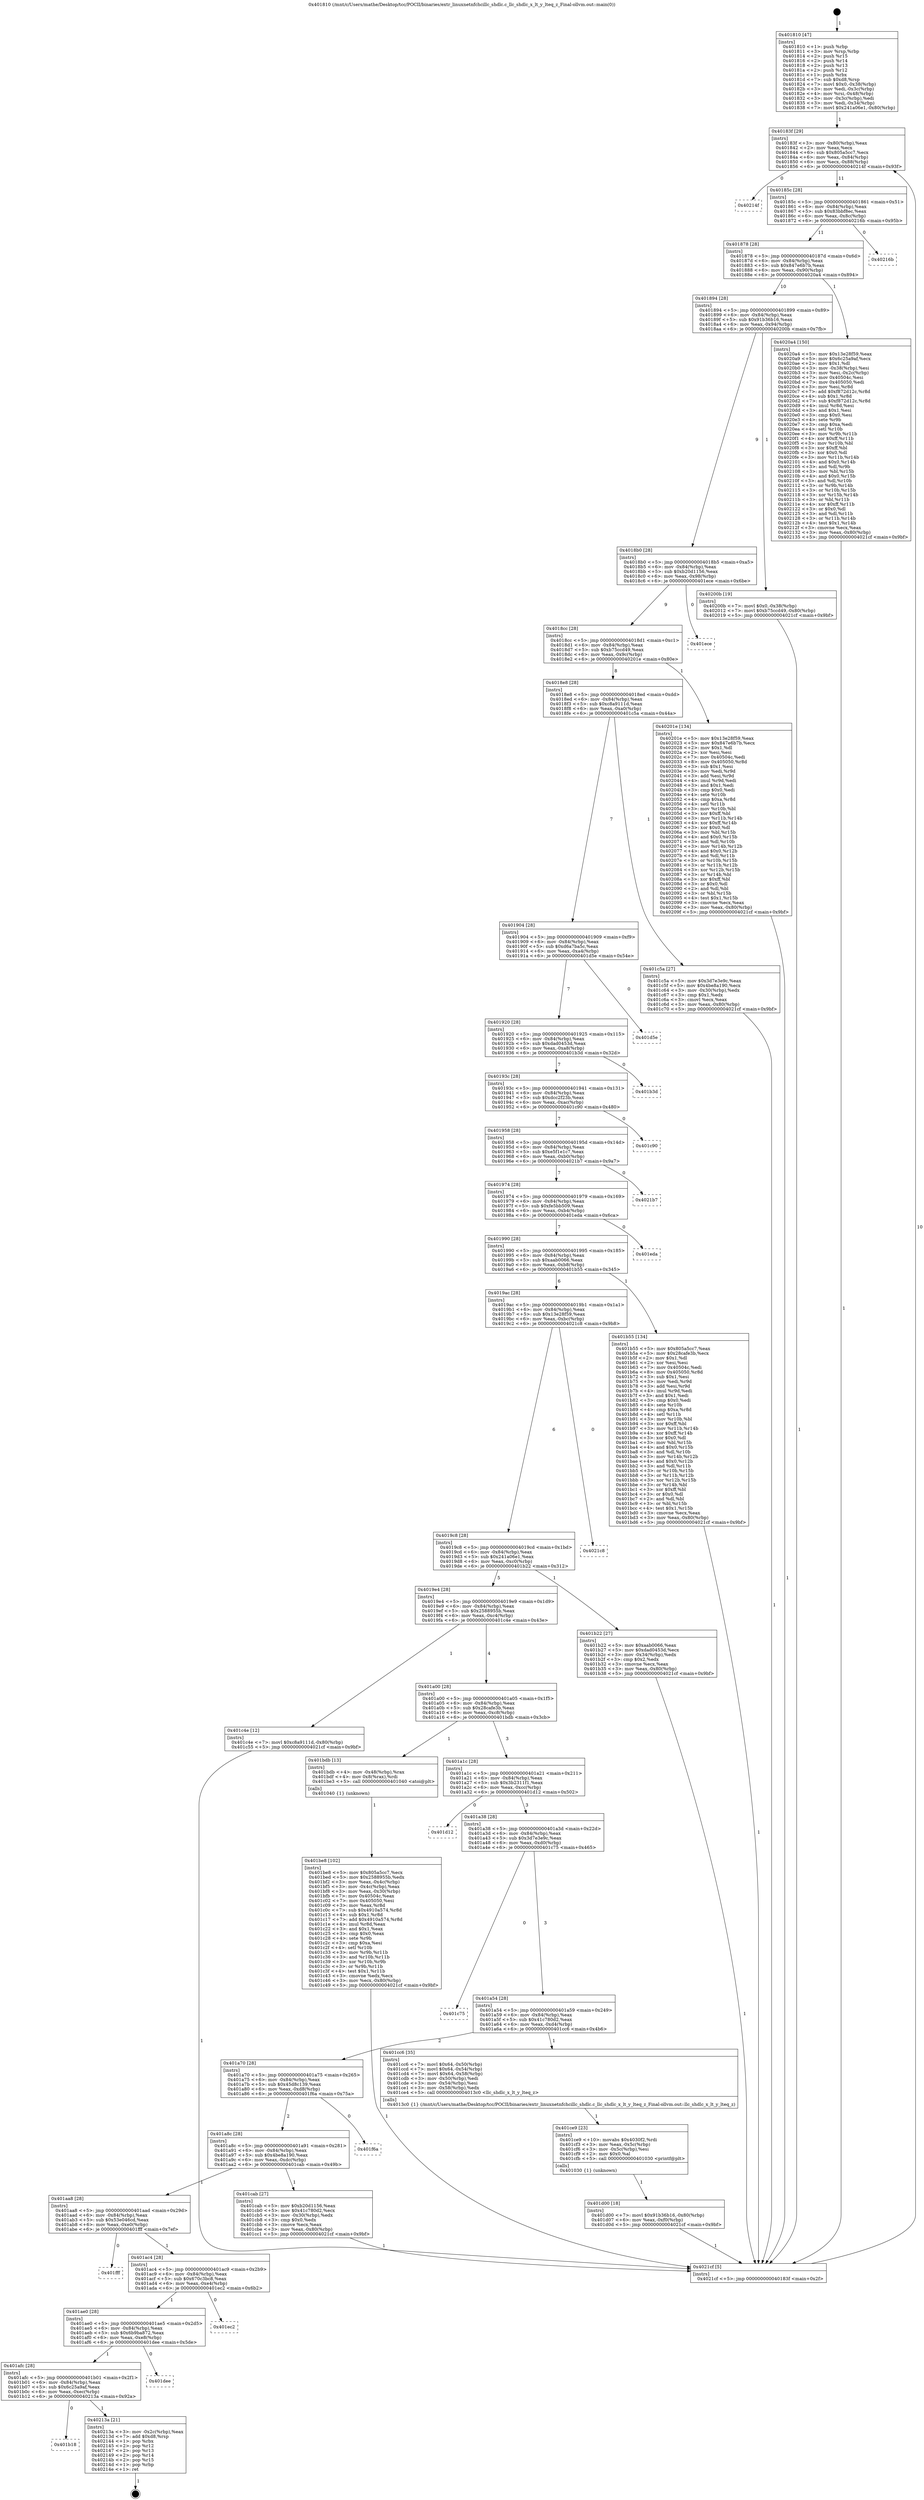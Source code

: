 digraph "0x401810" {
  label = "0x401810 (/mnt/c/Users/mathe/Desktop/tcc/POCII/binaries/extr_linuxnetnfchcillc_shdlc.c_llc_shdlc_x_lt_y_lteq_z_Final-ollvm.out::main(0))"
  labelloc = "t"
  node[shape=record]

  Entry [label="",width=0.3,height=0.3,shape=circle,fillcolor=black,style=filled]
  "0x40183f" [label="{
     0x40183f [29]\l
     | [instrs]\l
     &nbsp;&nbsp;0x40183f \<+3\>: mov -0x80(%rbp),%eax\l
     &nbsp;&nbsp;0x401842 \<+2\>: mov %eax,%ecx\l
     &nbsp;&nbsp;0x401844 \<+6\>: sub $0x805a5cc7,%ecx\l
     &nbsp;&nbsp;0x40184a \<+6\>: mov %eax,-0x84(%rbp)\l
     &nbsp;&nbsp;0x401850 \<+6\>: mov %ecx,-0x88(%rbp)\l
     &nbsp;&nbsp;0x401856 \<+6\>: je 000000000040214f \<main+0x93f\>\l
  }"]
  "0x40214f" [label="{
     0x40214f\l
  }", style=dashed]
  "0x40185c" [label="{
     0x40185c [28]\l
     | [instrs]\l
     &nbsp;&nbsp;0x40185c \<+5\>: jmp 0000000000401861 \<main+0x51\>\l
     &nbsp;&nbsp;0x401861 \<+6\>: mov -0x84(%rbp),%eax\l
     &nbsp;&nbsp;0x401867 \<+5\>: sub $0x83bbf8ec,%eax\l
     &nbsp;&nbsp;0x40186c \<+6\>: mov %eax,-0x8c(%rbp)\l
     &nbsp;&nbsp;0x401872 \<+6\>: je 000000000040216b \<main+0x95b\>\l
  }"]
  Exit [label="",width=0.3,height=0.3,shape=circle,fillcolor=black,style=filled,peripheries=2]
  "0x40216b" [label="{
     0x40216b\l
  }", style=dashed]
  "0x401878" [label="{
     0x401878 [28]\l
     | [instrs]\l
     &nbsp;&nbsp;0x401878 \<+5\>: jmp 000000000040187d \<main+0x6d\>\l
     &nbsp;&nbsp;0x40187d \<+6\>: mov -0x84(%rbp),%eax\l
     &nbsp;&nbsp;0x401883 \<+5\>: sub $0x847e6b7b,%eax\l
     &nbsp;&nbsp;0x401888 \<+6\>: mov %eax,-0x90(%rbp)\l
     &nbsp;&nbsp;0x40188e \<+6\>: je 00000000004020a4 \<main+0x894\>\l
  }"]
  "0x401b18" [label="{
     0x401b18\l
  }", style=dashed]
  "0x4020a4" [label="{
     0x4020a4 [150]\l
     | [instrs]\l
     &nbsp;&nbsp;0x4020a4 \<+5\>: mov $0x13e28f59,%eax\l
     &nbsp;&nbsp;0x4020a9 \<+5\>: mov $0x6c25a9af,%ecx\l
     &nbsp;&nbsp;0x4020ae \<+2\>: mov $0x1,%dl\l
     &nbsp;&nbsp;0x4020b0 \<+3\>: mov -0x38(%rbp),%esi\l
     &nbsp;&nbsp;0x4020b3 \<+3\>: mov %esi,-0x2c(%rbp)\l
     &nbsp;&nbsp;0x4020b6 \<+7\>: mov 0x40504c,%esi\l
     &nbsp;&nbsp;0x4020bd \<+7\>: mov 0x405050,%edi\l
     &nbsp;&nbsp;0x4020c4 \<+3\>: mov %esi,%r8d\l
     &nbsp;&nbsp;0x4020c7 \<+7\>: add $0xf872d12c,%r8d\l
     &nbsp;&nbsp;0x4020ce \<+4\>: sub $0x1,%r8d\l
     &nbsp;&nbsp;0x4020d2 \<+7\>: sub $0xf872d12c,%r8d\l
     &nbsp;&nbsp;0x4020d9 \<+4\>: imul %r8d,%esi\l
     &nbsp;&nbsp;0x4020dd \<+3\>: and $0x1,%esi\l
     &nbsp;&nbsp;0x4020e0 \<+3\>: cmp $0x0,%esi\l
     &nbsp;&nbsp;0x4020e3 \<+4\>: sete %r9b\l
     &nbsp;&nbsp;0x4020e7 \<+3\>: cmp $0xa,%edi\l
     &nbsp;&nbsp;0x4020ea \<+4\>: setl %r10b\l
     &nbsp;&nbsp;0x4020ee \<+3\>: mov %r9b,%r11b\l
     &nbsp;&nbsp;0x4020f1 \<+4\>: xor $0xff,%r11b\l
     &nbsp;&nbsp;0x4020f5 \<+3\>: mov %r10b,%bl\l
     &nbsp;&nbsp;0x4020f8 \<+3\>: xor $0xff,%bl\l
     &nbsp;&nbsp;0x4020fb \<+3\>: xor $0x0,%dl\l
     &nbsp;&nbsp;0x4020fe \<+3\>: mov %r11b,%r14b\l
     &nbsp;&nbsp;0x402101 \<+4\>: and $0x0,%r14b\l
     &nbsp;&nbsp;0x402105 \<+3\>: and %dl,%r9b\l
     &nbsp;&nbsp;0x402108 \<+3\>: mov %bl,%r15b\l
     &nbsp;&nbsp;0x40210b \<+4\>: and $0x0,%r15b\l
     &nbsp;&nbsp;0x40210f \<+3\>: and %dl,%r10b\l
     &nbsp;&nbsp;0x402112 \<+3\>: or %r9b,%r14b\l
     &nbsp;&nbsp;0x402115 \<+3\>: or %r10b,%r15b\l
     &nbsp;&nbsp;0x402118 \<+3\>: xor %r15b,%r14b\l
     &nbsp;&nbsp;0x40211b \<+3\>: or %bl,%r11b\l
     &nbsp;&nbsp;0x40211e \<+4\>: xor $0xff,%r11b\l
     &nbsp;&nbsp;0x402122 \<+3\>: or $0x0,%dl\l
     &nbsp;&nbsp;0x402125 \<+3\>: and %dl,%r11b\l
     &nbsp;&nbsp;0x402128 \<+3\>: or %r11b,%r14b\l
     &nbsp;&nbsp;0x40212b \<+4\>: test $0x1,%r14b\l
     &nbsp;&nbsp;0x40212f \<+3\>: cmovne %ecx,%eax\l
     &nbsp;&nbsp;0x402132 \<+3\>: mov %eax,-0x80(%rbp)\l
     &nbsp;&nbsp;0x402135 \<+5\>: jmp 00000000004021cf \<main+0x9bf\>\l
  }"]
  "0x401894" [label="{
     0x401894 [28]\l
     | [instrs]\l
     &nbsp;&nbsp;0x401894 \<+5\>: jmp 0000000000401899 \<main+0x89\>\l
     &nbsp;&nbsp;0x401899 \<+6\>: mov -0x84(%rbp),%eax\l
     &nbsp;&nbsp;0x40189f \<+5\>: sub $0x91b36b16,%eax\l
     &nbsp;&nbsp;0x4018a4 \<+6\>: mov %eax,-0x94(%rbp)\l
     &nbsp;&nbsp;0x4018aa \<+6\>: je 000000000040200b \<main+0x7fb\>\l
  }"]
  "0x40213a" [label="{
     0x40213a [21]\l
     | [instrs]\l
     &nbsp;&nbsp;0x40213a \<+3\>: mov -0x2c(%rbp),%eax\l
     &nbsp;&nbsp;0x40213d \<+7\>: add $0xd8,%rsp\l
     &nbsp;&nbsp;0x402144 \<+1\>: pop %rbx\l
     &nbsp;&nbsp;0x402145 \<+2\>: pop %r12\l
     &nbsp;&nbsp;0x402147 \<+2\>: pop %r13\l
     &nbsp;&nbsp;0x402149 \<+2\>: pop %r14\l
     &nbsp;&nbsp;0x40214b \<+2\>: pop %r15\l
     &nbsp;&nbsp;0x40214d \<+1\>: pop %rbp\l
     &nbsp;&nbsp;0x40214e \<+1\>: ret\l
  }"]
  "0x40200b" [label="{
     0x40200b [19]\l
     | [instrs]\l
     &nbsp;&nbsp;0x40200b \<+7\>: movl $0x0,-0x38(%rbp)\l
     &nbsp;&nbsp;0x402012 \<+7\>: movl $0xb75ccd49,-0x80(%rbp)\l
     &nbsp;&nbsp;0x402019 \<+5\>: jmp 00000000004021cf \<main+0x9bf\>\l
  }"]
  "0x4018b0" [label="{
     0x4018b0 [28]\l
     | [instrs]\l
     &nbsp;&nbsp;0x4018b0 \<+5\>: jmp 00000000004018b5 \<main+0xa5\>\l
     &nbsp;&nbsp;0x4018b5 \<+6\>: mov -0x84(%rbp),%eax\l
     &nbsp;&nbsp;0x4018bb \<+5\>: sub $0xb20d1156,%eax\l
     &nbsp;&nbsp;0x4018c0 \<+6\>: mov %eax,-0x98(%rbp)\l
     &nbsp;&nbsp;0x4018c6 \<+6\>: je 0000000000401ece \<main+0x6be\>\l
  }"]
  "0x401afc" [label="{
     0x401afc [28]\l
     | [instrs]\l
     &nbsp;&nbsp;0x401afc \<+5\>: jmp 0000000000401b01 \<main+0x2f1\>\l
     &nbsp;&nbsp;0x401b01 \<+6\>: mov -0x84(%rbp),%eax\l
     &nbsp;&nbsp;0x401b07 \<+5\>: sub $0x6c25a9af,%eax\l
     &nbsp;&nbsp;0x401b0c \<+6\>: mov %eax,-0xec(%rbp)\l
     &nbsp;&nbsp;0x401b12 \<+6\>: je 000000000040213a \<main+0x92a\>\l
  }"]
  "0x401ece" [label="{
     0x401ece\l
  }", style=dashed]
  "0x4018cc" [label="{
     0x4018cc [28]\l
     | [instrs]\l
     &nbsp;&nbsp;0x4018cc \<+5\>: jmp 00000000004018d1 \<main+0xc1\>\l
     &nbsp;&nbsp;0x4018d1 \<+6\>: mov -0x84(%rbp),%eax\l
     &nbsp;&nbsp;0x4018d7 \<+5\>: sub $0xb75ccd49,%eax\l
     &nbsp;&nbsp;0x4018dc \<+6\>: mov %eax,-0x9c(%rbp)\l
     &nbsp;&nbsp;0x4018e2 \<+6\>: je 000000000040201e \<main+0x80e\>\l
  }"]
  "0x401dee" [label="{
     0x401dee\l
  }", style=dashed]
  "0x40201e" [label="{
     0x40201e [134]\l
     | [instrs]\l
     &nbsp;&nbsp;0x40201e \<+5\>: mov $0x13e28f59,%eax\l
     &nbsp;&nbsp;0x402023 \<+5\>: mov $0x847e6b7b,%ecx\l
     &nbsp;&nbsp;0x402028 \<+2\>: mov $0x1,%dl\l
     &nbsp;&nbsp;0x40202a \<+2\>: xor %esi,%esi\l
     &nbsp;&nbsp;0x40202c \<+7\>: mov 0x40504c,%edi\l
     &nbsp;&nbsp;0x402033 \<+8\>: mov 0x405050,%r8d\l
     &nbsp;&nbsp;0x40203b \<+3\>: sub $0x1,%esi\l
     &nbsp;&nbsp;0x40203e \<+3\>: mov %edi,%r9d\l
     &nbsp;&nbsp;0x402041 \<+3\>: add %esi,%r9d\l
     &nbsp;&nbsp;0x402044 \<+4\>: imul %r9d,%edi\l
     &nbsp;&nbsp;0x402048 \<+3\>: and $0x1,%edi\l
     &nbsp;&nbsp;0x40204b \<+3\>: cmp $0x0,%edi\l
     &nbsp;&nbsp;0x40204e \<+4\>: sete %r10b\l
     &nbsp;&nbsp;0x402052 \<+4\>: cmp $0xa,%r8d\l
     &nbsp;&nbsp;0x402056 \<+4\>: setl %r11b\l
     &nbsp;&nbsp;0x40205a \<+3\>: mov %r10b,%bl\l
     &nbsp;&nbsp;0x40205d \<+3\>: xor $0xff,%bl\l
     &nbsp;&nbsp;0x402060 \<+3\>: mov %r11b,%r14b\l
     &nbsp;&nbsp;0x402063 \<+4\>: xor $0xff,%r14b\l
     &nbsp;&nbsp;0x402067 \<+3\>: xor $0x0,%dl\l
     &nbsp;&nbsp;0x40206a \<+3\>: mov %bl,%r15b\l
     &nbsp;&nbsp;0x40206d \<+4\>: and $0x0,%r15b\l
     &nbsp;&nbsp;0x402071 \<+3\>: and %dl,%r10b\l
     &nbsp;&nbsp;0x402074 \<+3\>: mov %r14b,%r12b\l
     &nbsp;&nbsp;0x402077 \<+4\>: and $0x0,%r12b\l
     &nbsp;&nbsp;0x40207b \<+3\>: and %dl,%r11b\l
     &nbsp;&nbsp;0x40207e \<+3\>: or %r10b,%r15b\l
     &nbsp;&nbsp;0x402081 \<+3\>: or %r11b,%r12b\l
     &nbsp;&nbsp;0x402084 \<+3\>: xor %r12b,%r15b\l
     &nbsp;&nbsp;0x402087 \<+3\>: or %r14b,%bl\l
     &nbsp;&nbsp;0x40208a \<+3\>: xor $0xff,%bl\l
     &nbsp;&nbsp;0x40208d \<+3\>: or $0x0,%dl\l
     &nbsp;&nbsp;0x402090 \<+2\>: and %dl,%bl\l
     &nbsp;&nbsp;0x402092 \<+3\>: or %bl,%r15b\l
     &nbsp;&nbsp;0x402095 \<+4\>: test $0x1,%r15b\l
     &nbsp;&nbsp;0x402099 \<+3\>: cmovne %ecx,%eax\l
     &nbsp;&nbsp;0x40209c \<+3\>: mov %eax,-0x80(%rbp)\l
     &nbsp;&nbsp;0x40209f \<+5\>: jmp 00000000004021cf \<main+0x9bf\>\l
  }"]
  "0x4018e8" [label="{
     0x4018e8 [28]\l
     | [instrs]\l
     &nbsp;&nbsp;0x4018e8 \<+5\>: jmp 00000000004018ed \<main+0xdd\>\l
     &nbsp;&nbsp;0x4018ed \<+6\>: mov -0x84(%rbp),%eax\l
     &nbsp;&nbsp;0x4018f3 \<+5\>: sub $0xc8a9111d,%eax\l
     &nbsp;&nbsp;0x4018f8 \<+6\>: mov %eax,-0xa0(%rbp)\l
     &nbsp;&nbsp;0x4018fe \<+6\>: je 0000000000401c5a \<main+0x44a\>\l
  }"]
  "0x401ae0" [label="{
     0x401ae0 [28]\l
     | [instrs]\l
     &nbsp;&nbsp;0x401ae0 \<+5\>: jmp 0000000000401ae5 \<main+0x2d5\>\l
     &nbsp;&nbsp;0x401ae5 \<+6\>: mov -0x84(%rbp),%eax\l
     &nbsp;&nbsp;0x401aeb \<+5\>: sub $0x6b9ba872,%eax\l
     &nbsp;&nbsp;0x401af0 \<+6\>: mov %eax,-0xe8(%rbp)\l
     &nbsp;&nbsp;0x401af6 \<+6\>: je 0000000000401dee \<main+0x5de\>\l
  }"]
  "0x401c5a" [label="{
     0x401c5a [27]\l
     | [instrs]\l
     &nbsp;&nbsp;0x401c5a \<+5\>: mov $0x3d7e3e9c,%eax\l
     &nbsp;&nbsp;0x401c5f \<+5\>: mov $0x4be8a190,%ecx\l
     &nbsp;&nbsp;0x401c64 \<+3\>: mov -0x30(%rbp),%edx\l
     &nbsp;&nbsp;0x401c67 \<+3\>: cmp $0x1,%edx\l
     &nbsp;&nbsp;0x401c6a \<+3\>: cmovl %ecx,%eax\l
     &nbsp;&nbsp;0x401c6d \<+3\>: mov %eax,-0x80(%rbp)\l
     &nbsp;&nbsp;0x401c70 \<+5\>: jmp 00000000004021cf \<main+0x9bf\>\l
  }"]
  "0x401904" [label="{
     0x401904 [28]\l
     | [instrs]\l
     &nbsp;&nbsp;0x401904 \<+5\>: jmp 0000000000401909 \<main+0xf9\>\l
     &nbsp;&nbsp;0x401909 \<+6\>: mov -0x84(%rbp),%eax\l
     &nbsp;&nbsp;0x40190f \<+5\>: sub $0xd6a7ba5c,%eax\l
     &nbsp;&nbsp;0x401914 \<+6\>: mov %eax,-0xa4(%rbp)\l
     &nbsp;&nbsp;0x40191a \<+6\>: je 0000000000401d5e \<main+0x54e\>\l
  }"]
  "0x401ec2" [label="{
     0x401ec2\l
  }", style=dashed]
  "0x401d5e" [label="{
     0x401d5e\l
  }", style=dashed]
  "0x401920" [label="{
     0x401920 [28]\l
     | [instrs]\l
     &nbsp;&nbsp;0x401920 \<+5\>: jmp 0000000000401925 \<main+0x115\>\l
     &nbsp;&nbsp;0x401925 \<+6\>: mov -0x84(%rbp),%eax\l
     &nbsp;&nbsp;0x40192b \<+5\>: sub $0xdad0453d,%eax\l
     &nbsp;&nbsp;0x401930 \<+6\>: mov %eax,-0xa8(%rbp)\l
     &nbsp;&nbsp;0x401936 \<+6\>: je 0000000000401b3d \<main+0x32d\>\l
  }"]
  "0x401ac4" [label="{
     0x401ac4 [28]\l
     | [instrs]\l
     &nbsp;&nbsp;0x401ac4 \<+5\>: jmp 0000000000401ac9 \<main+0x2b9\>\l
     &nbsp;&nbsp;0x401ac9 \<+6\>: mov -0x84(%rbp),%eax\l
     &nbsp;&nbsp;0x401acf \<+5\>: sub $0x670c3bc8,%eax\l
     &nbsp;&nbsp;0x401ad4 \<+6\>: mov %eax,-0xe4(%rbp)\l
     &nbsp;&nbsp;0x401ada \<+6\>: je 0000000000401ec2 \<main+0x6b2\>\l
  }"]
  "0x401b3d" [label="{
     0x401b3d\l
  }", style=dashed]
  "0x40193c" [label="{
     0x40193c [28]\l
     | [instrs]\l
     &nbsp;&nbsp;0x40193c \<+5\>: jmp 0000000000401941 \<main+0x131\>\l
     &nbsp;&nbsp;0x401941 \<+6\>: mov -0x84(%rbp),%eax\l
     &nbsp;&nbsp;0x401947 \<+5\>: sub $0xdcc2f23b,%eax\l
     &nbsp;&nbsp;0x40194c \<+6\>: mov %eax,-0xac(%rbp)\l
     &nbsp;&nbsp;0x401952 \<+6\>: je 0000000000401c90 \<main+0x480\>\l
  }"]
  "0x401fff" [label="{
     0x401fff\l
  }", style=dashed]
  "0x401c90" [label="{
     0x401c90\l
  }", style=dashed]
  "0x401958" [label="{
     0x401958 [28]\l
     | [instrs]\l
     &nbsp;&nbsp;0x401958 \<+5\>: jmp 000000000040195d \<main+0x14d\>\l
     &nbsp;&nbsp;0x40195d \<+6\>: mov -0x84(%rbp),%eax\l
     &nbsp;&nbsp;0x401963 \<+5\>: sub $0xe5f1e1c7,%eax\l
     &nbsp;&nbsp;0x401968 \<+6\>: mov %eax,-0xb0(%rbp)\l
     &nbsp;&nbsp;0x40196e \<+6\>: je 00000000004021b7 \<main+0x9a7\>\l
  }"]
  "0x401d00" [label="{
     0x401d00 [18]\l
     | [instrs]\l
     &nbsp;&nbsp;0x401d00 \<+7\>: movl $0x91b36b16,-0x80(%rbp)\l
     &nbsp;&nbsp;0x401d07 \<+6\>: mov %eax,-0xf0(%rbp)\l
     &nbsp;&nbsp;0x401d0d \<+5\>: jmp 00000000004021cf \<main+0x9bf\>\l
  }"]
  "0x4021b7" [label="{
     0x4021b7\l
  }", style=dashed]
  "0x401974" [label="{
     0x401974 [28]\l
     | [instrs]\l
     &nbsp;&nbsp;0x401974 \<+5\>: jmp 0000000000401979 \<main+0x169\>\l
     &nbsp;&nbsp;0x401979 \<+6\>: mov -0x84(%rbp),%eax\l
     &nbsp;&nbsp;0x40197f \<+5\>: sub $0xfe5bb509,%eax\l
     &nbsp;&nbsp;0x401984 \<+6\>: mov %eax,-0xb4(%rbp)\l
     &nbsp;&nbsp;0x40198a \<+6\>: je 0000000000401eda \<main+0x6ca\>\l
  }"]
  "0x401ce9" [label="{
     0x401ce9 [23]\l
     | [instrs]\l
     &nbsp;&nbsp;0x401ce9 \<+10\>: movabs $0x4030f2,%rdi\l
     &nbsp;&nbsp;0x401cf3 \<+3\>: mov %eax,-0x5c(%rbp)\l
     &nbsp;&nbsp;0x401cf6 \<+3\>: mov -0x5c(%rbp),%esi\l
     &nbsp;&nbsp;0x401cf9 \<+2\>: mov $0x0,%al\l
     &nbsp;&nbsp;0x401cfb \<+5\>: call 0000000000401030 \<printf@plt\>\l
     | [calls]\l
     &nbsp;&nbsp;0x401030 \{1\} (unknown)\l
  }"]
  "0x401eda" [label="{
     0x401eda\l
  }", style=dashed]
  "0x401990" [label="{
     0x401990 [28]\l
     | [instrs]\l
     &nbsp;&nbsp;0x401990 \<+5\>: jmp 0000000000401995 \<main+0x185\>\l
     &nbsp;&nbsp;0x401995 \<+6\>: mov -0x84(%rbp),%eax\l
     &nbsp;&nbsp;0x40199b \<+5\>: sub $0xaab0066,%eax\l
     &nbsp;&nbsp;0x4019a0 \<+6\>: mov %eax,-0xb8(%rbp)\l
     &nbsp;&nbsp;0x4019a6 \<+6\>: je 0000000000401b55 \<main+0x345\>\l
  }"]
  "0x401aa8" [label="{
     0x401aa8 [28]\l
     | [instrs]\l
     &nbsp;&nbsp;0x401aa8 \<+5\>: jmp 0000000000401aad \<main+0x29d\>\l
     &nbsp;&nbsp;0x401aad \<+6\>: mov -0x84(%rbp),%eax\l
     &nbsp;&nbsp;0x401ab3 \<+5\>: sub $0x53e046cd,%eax\l
     &nbsp;&nbsp;0x401ab8 \<+6\>: mov %eax,-0xe0(%rbp)\l
     &nbsp;&nbsp;0x401abe \<+6\>: je 0000000000401fff \<main+0x7ef\>\l
  }"]
  "0x401b55" [label="{
     0x401b55 [134]\l
     | [instrs]\l
     &nbsp;&nbsp;0x401b55 \<+5\>: mov $0x805a5cc7,%eax\l
     &nbsp;&nbsp;0x401b5a \<+5\>: mov $0x28cafe3b,%ecx\l
     &nbsp;&nbsp;0x401b5f \<+2\>: mov $0x1,%dl\l
     &nbsp;&nbsp;0x401b61 \<+2\>: xor %esi,%esi\l
     &nbsp;&nbsp;0x401b63 \<+7\>: mov 0x40504c,%edi\l
     &nbsp;&nbsp;0x401b6a \<+8\>: mov 0x405050,%r8d\l
     &nbsp;&nbsp;0x401b72 \<+3\>: sub $0x1,%esi\l
     &nbsp;&nbsp;0x401b75 \<+3\>: mov %edi,%r9d\l
     &nbsp;&nbsp;0x401b78 \<+3\>: add %esi,%r9d\l
     &nbsp;&nbsp;0x401b7b \<+4\>: imul %r9d,%edi\l
     &nbsp;&nbsp;0x401b7f \<+3\>: and $0x1,%edi\l
     &nbsp;&nbsp;0x401b82 \<+3\>: cmp $0x0,%edi\l
     &nbsp;&nbsp;0x401b85 \<+4\>: sete %r10b\l
     &nbsp;&nbsp;0x401b89 \<+4\>: cmp $0xa,%r8d\l
     &nbsp;&nbsp;0x401b8d \<+4\>: setl %r11b\l
     &nbsp;&nbsp;0x401b91 \<+3\>: mov %r10b,%bl\l
     &nbsp;&nbsp;0x401b94 \<+3\>: xor $0xff,%bl\l
     &nbsp;&nbsp;0x401b97 \<+3\>: mov %r11b,%r14b\l
     &nbsp;&nbsp;0x401b9a \<+4\>: xor $0xff,%r14b\l
     &nbsp;&nbsp;0x401b9e \<+3\>: xor $0x0,%dl\l
     &nbsp;&nbsp;0x401ba1 \<+3\>: mov %bl,%r15b\l
     &nbsp;&nbsp;0x401ba4 \<+4\>: and $0x0,%r15b\l
     &nbsp;&nbsp;0x401ba8 \<+3\>: and %dl,%r10b\l
     &nbsp;&nbsp;0x401bab \<+3\>: mov %r14b,%r12b\l
     &nbsp;&nbsp;0x401bae \<+4\>: and $0x0,%r12b\l
     &nbsp;&nbsp;0x401bb2 \<+3\>: and %dl,%r11b\l
     &nbsp;&nbsp;0x401bb5 \<+3\>: or %r10b,%r15b\l
     &nbsp;&nbsp;0x401bb8 \<+3\>: or %r11b,%r12b\l
     &nbsp;&nbsp;0x401bbb \<+3\>: xor %r12b,%r15b\l
     &nbsp;&nbsp;0x401bbe \<+3\>: or %r14b,%bl\l
     &nbsp;&nbsp;0x401bc1 \<+3\>: xor $0xff,%bl\l
     &nbsp;&nbsp;0x401bc4 \<+3\>: or $0x0,%dl\l
     &nbsp;&nbsp;0x401bc7 \<+2\>: and %dl,%bl\l
     &nbsp;&nbsp;0x401bc9 \<+3\>: or %bl,%r15b\l
     &nbsp;&nbsp;0x401bcc \<+4\>: test $0x1,%r15b\l
     &nbsp;&nbsp;0x401bd0 \<+3\>: cmovne %ecx,%eax\l
     &nbsp;&nbsp;0x401bd3 \<+3\>: mov %eax,-0x80(%rbp)\l
     &nbsp;&nbsp;0x401bd6 \<+5\>: jmp 00000000004021cf \<main+0x9bf\>\l
  }"]
  "0x4019ac" [label="{
     0x4019ac [28]\l
     | [instrs]\l
     &nbsp;&nbsp;0x4019ac \<+5\>: jmp 00000000004019b1 \<main+0x1a1\>\l
     &nbsp;&nbsp;0x4019b1 \<+6\>: mov -0x84(%rbp),%eax\l
     &nbsp;&nbsp;0x4019b7 \<+5\>: sub $0x13e28f59,%eax\l
     &nbsp;&nbsp;0x4019bc \<+6\>: mov %eax,-0xbc(%rbp)\l
     &nbsp;&nbsp;0x4019c2 \<+6\>: je 00000000004021c8 \<main+0x9b8\>\l
  }"]
  "0x401cab" [label="{
     0x401cab [27]\l
     | [instrs]\l
     &nbsp;&nbsp;0x401cab \<+5\>: mov $0xb20d1156,%eax\l
     &nbsp;&nbsp;0x401cb0 \<+5\>: mov $0x41c780d2,%ecx\l
     &nbsp;&nbsp;0x401cb5 \<+3\>: mov -0x30(%rbp),%edx\l
     &nbsp;&nbsp;0x401cb8 \<+3\>: cmp $0x0,%edx\l
     &nbsp;&nbsp;0x401cbb \<+3\>: cmove %ecx,%eax\l
     &nbsp;&nbsp;0x401cbe \<+3\>: mov %eax,-0x80(%rbp)\l
     &nbsp;&nbsp;0x401cc1 \<+5\>: jmp 00000000004021cf \<main+0x9bf\>\l
  }"]
  "0x4021c8" [label="{
     0x4021c8\l
  }", style=dashed]
  "0x4019c8" [label="{
     0x4019c8 [28]\l
     | [instrs]\l
     &nbsp;&nbsp;0x4019c8 \<+5\>: jmp 00000000004019cd \<main+0x1bd\>\l
     &nbsp;&nbsp;0x4019cd \<+6\>: mov -0x84(%rbp),%eax\l
     &nbsp;&nbsp;0x4019d3 \<+5\>: sub $0x241a06e1,%eax\l
     &nbsp;&nbsp;0x4019d8 \<+6\>: mov %eax,-0xc0(%rbp)\l
     &nbsp;&nbsp;0x4019de \<+6\>: je 0000000000401b22 \<main+0x312\>\l
  }"]
  "0x401a8c" [label="{
     0x401a8c [28]\l
     | [instrs]\l
     &nbsp;&nbsp;0x401a8c \<+5\>: jmp 0000000000401a91 \<main+0x281\>\l
     &nbsp;&nbsp;0x401a91 \<+6\>: mov -0x84(%rbp),%eax\l
     &nbsp;&nbsp;0x401a97 \<+5\>: sub $0x4be8a190,%eax\l
     &nbsp;&nbsp;0x401a9c \<+6\>: mov %eax,-0xdc(%rbp)\l
     &nbsp;&nbsp;0x401aa2 \<+6\>: je 0000000000401cab \<main+0x49b\>\l
  }"]
  "0x401b22" [label="{
     0x401b22 [27]\l
     | [instrs]\l
     &nbsp;&nbsp;0x401b22 \<+5\>: mov $0xaab0066,%eax\l
     &nbsp;&nbsp;0x401b27 \<+5\>: mov $0xdad0453d,%ecx\l
     &nbsp;&nbsp;0x401b2c \<+3\>: mov -0x34(%rbp),%edx\l
     &nbsp;&nbsp;0x401b2f \<+3\>: cmp $0x2,%edx\l
     &nbsp;&nbsp;0x401b32 \<+3\>: cmovne %ecx,%eax\l
     &nbsp;&nbsp;0x401b35 \<+3\>: mov %eax,-0x80(%rbp)\l
     &nbsp;&nbsp;0x401b38 \<+5\>: jmp 00000000004021cf \<main+0x9bf\>\l
  }"]
  "0x4019e4" [label="{
     0x4019e4 [28]\l
     | [instrs]\l
     &nbsp;&nbsp;0x4019e4 \<+5\>: jmp 00000000004019e9 \<main+0x1d9\>\l
     &nbsp;&nbsp;0x4019e9 \<+6\>: mov -0x84(%rbp),%eax\l
     &nbsp;&nbsp;0x4019ef \<+5\>: sub $0x2588955b,%eax\l
     &nbsp;&nbsp;0x4019f4 \<+6\>: mov %eax,-0xc4(%rbp)\l
     &nbsp;&nbsp;0x4019fa \<+6\>: je 0000000000401c4e \<main+0x43e\>\l
  }"]
  "0x4021cf" [label="{
     0x4021cf [5]\l
     | [instrs]\l
     &nbsp;&nbsp;0x4021cf \<+5\>: jmp 000000000040183f \<main+0x2f\>\l
  }"]
  "0x401810" [label="{
     0x401810 [47]\l
     | [instrs]\l
     &nbsp;&nbsp;0x401810 \<+1\>: push %rbp\l
     &nbsp;&nbsp;0x401811 \<+3\>: mov %rsp,%rbp\l
     &nbsp;&nbsp;0x401814 \<+2\>: push %r15\l
     &nbsp;&nbsp;0x401816 \<+2\>: push %r14\l
     &nbsp;&nbsp;0x401818 \<+2\>: push %r13\l
     &nbsp;&nbsp;0x40181a \<+2\>: push %r12\l
     &nbsp;&nbsp;0x40181c \<+1\>: push %rbx\l
     &nbsp;&nbsp;0x40181d \<+7\>: sub $0xd8,%rsp\l
     &nbsp;&nbsp;0x401824 \<+7\>: movl $0x0,-0x38(%rbp)\l
     &nbsp;&nbsp;0x40182b \<+3\>: mov %edi,-0x3c(%rbp)\l
     &nbsp;&nbsp;0x40182e \<+4\>: mov %rsi,-0x48(%rbp)\l
     &nbsp;&nbsp;0x401832 \<+3\>: mov -0x3c(%rbp),%edi\l
     &nbsp;&nbsp;0x401835 \<+3\>: mov %edi,-0x34(%rbp)\l
     &nbsp;&nbsp;0x401838 \<+7\>: movl $0x241a06e1,-0x80(%rbp)\l
  }"]
  "0x401f6a" [label="{
     0x401f6a\l
  }", style=dashed]
  "0x401c4e" [label="{
     0x401c4e [12]\l
     | [instrs]\l
     &nbsp;&nbsp;0x401c4e \<+7\>: movl $0xc8a9111d,-0x80(%rbp)\l
     &nbsp;&nbsp;0x401c55 \<+5\>: jmp 00000000004021cf \<main+0x9bf\>\l
  }"]
  "0x401a00" [label="{
     0x401a00 [28]\l
     | [instrs]\l
     &nbsp;&nbsp;0x401a00 \<+5\>: jmp 0000000000401a05 \<main+0x1f5\>\l
     &nbsp;&nbsp;0x401a05 \<+6\>: mov -0x84(%rbp),%eax\l
     &nbsp;&nbsp;0x401a0b \<+5\>: sub $0x28cafe3b,%eax\l
     &nbsp;&nbsp;0x401a10 \<+6\>: mov %eax,-0xc8(%rbp)\l
     &nbsp;&nbsp;0x401a16 \<+6\>: je 0000000000401bdb \<main+0x3cb\>\l
  }"]
  "0x401a70" [label="{
     0x401a70 [28]\l
     | [instrs]\l
     &nbsp;&nbsp;0x401a70 \<+5\>: jmp 0000000000401a75 \<main+0x265\>\l
     &nbsp;&nbsp;0x401a75 \<+6\>: mov -0x84(%rbp),%eax\l
     &nbsp;&nbsp;0x401a7b \<+5\>: sub $0x45d8c139,%eax\l
     &nbsp;&nbsp;0x401a80 \<+6\>: mov %eax,-0xd8(%rbp)\l
     &nbsp;&nbsp;0x401a86 \<+6\>: je 0000000000401f6a \<main+0x75a\>\l
  }"]
  "0x401bdb" [label="{
     0x401bdb [13]\l
     | [instrs]\l
     &nbsp;&nbsp;0x401bdb \<+4\>: mov -0x48(%rbp),%rax\l
     &nbsp;&nbsp;0x401bdf \<+4\>: mov 0x8(%rax),%rdi\l
     &nbsp;&nbsp;0x401be3 \<+5\>: call 0000000000401040 \<atoi@plt\>\l
     | [calls]\l
     &nbsp;&nbsp;0x401040 \{1\} (unknown)\l
  }"]
  "0x401a1c" [label="{
     0x401a1c [28]\l
     | [instrs]\l
     &nbsp;&nbsp;0x401a1c \<+5\>: jmp 0000000000401a21 \<main+0x211\>\l
     &nbsp;&nbsp;0x401a21 \<+6\>: mov -0x84(%rbp),%eax\l
     &nbsp;&nbsp;0x401a27 \<+5\>: sub $0x3b2311f1,%eax\l
     &nbsp;&nbsp;0x401a2c \<+6\>: mov %eax,-0xcc(%rbp)\l
     &nbsp;&nbsp;0x401a32 \<+6\>: je 0000000000401d12 \<main+0x502\>\l
  }"]
  "0x401be8" [label="{
     0x401be8 [102]\l
     | [instrs]\l
     &nbsp;&nbsp;0x401be8 \<+5\>: mov $0x805a5cc7,%ecx\l
     &nbsp;&nbsp;0x401bed \<+5\>: mov $0x2588955b,%edx\l
     &nbsp;&nbsp;0x401bf2 \<+3\>: mov %eax,-0x4c(%rbp)\l
     &nbsp;&nbsp;0x401bf5 \<+3\>: mov -0x4c(%rbp),%eax\l
     &nbsp;&nbsp;0x401bf8 \<+3\>: mov %eax,-0x30(%rbp)\l
     &nbsp;&nbsp;0x401bfb \<+7\>: mov 0x40504c,%eax\l
     &nbsp;&nbsp;0x401c02 \<+7\>: mov 0x405050,%esi\l
     &nbsp;&nbsp;0x401c09 \<+3\>: mov %eax,%r8d\l
     &nbsp;&nbsp;0x401c0c \<+7\>: sub $0x4910a574,%r8d\l
     &nbsp;&nbsp;0x401c13 \<+4\>: sub $0x1,%r8d\l
     &nbsp;&nbsp;0x401c17 \<+7\>: add $0x4910a574,%r8d\l
     &nbsp;&nbsp;0x401c1e \<+4\>: imul %r8d,%eax\l
     &nbsp;&nbsp;0x401c22 \<+3\>: and $0x1,%eax\l
     &nbsp;&nbsp;0x401c25 \<+3\>: cmp $0x0,%eax\l
     &nbsp;&nbsp;0x401c28 \<+4\>: sete %r9b\l
     &nbsp;&nbsp;0x401c2c \<+3\>: cmp $0xa,%esi\l
     &nbsp;&nbsp;0x401c2f \<+4\>: setl %r10b\l
     &nbsp;&nbsp;0x401c33 \<+3\>: mov %r9b,%r11b\l
     &nbsp;&nbsp;0x401c36 \<+3\>: and %r10b,%r11b\l
     &nbsp;&nbsp;0x401c39 \<+3\>: xor %r10b,%r9b\l
     &nbsp;&nbsp;0x401c3c \<+3\>: or %r9b,%r11b\l
     &nbsp;&nbsp;0x401c3f \<+4\>: test $0x1,%r11b\l
     &nbsp;&nbsp;0x401c43 \<+3\>: cmovne %edx,%ecx\l
     &nbsp;&nbsp;0x401c46 \<+3\>: mov %ecx,-0x80(%rbp)\l
     &nbsp;&nbsp;0x401c49 \<+5\>: jmp 00000000004021cf \<main+0x9bf\>\l
  }"]
  "0x401cc6" [label="{
     0x401cc6 [35]\l
     | [instrs]\l
     &nbsp;&nbsp;0x401cc6 \<+7\>: movl $0x64,-0x50(%rbp)\l
     &nbsp;&nbsp;0x401ccd \<+7\>: movl $0x64,-0x54(%rbp)\l
     &nbsp;&nbsp;0x401cd4 \<+7\>: movl $0x64,-0x58(%rbp)\l
     &nbsp;&nbsp;0x401cdb \<+3\>: mov -0x50(%rbp),%edi\l
     &nbsp;&nbsp;0x401cde \<+3\>: mov -0x54(%rbp),%esi\l
     &nbsp;&nbsp;0x401ce1 \<+3\>: mov -0x58(%rbp),%edx\l
     &nbsp;&nbsp;0x401ce4 \<+5\>: call 00000000004013c0 \<llc_shdlc_x_lt_y_lteq_z\>\l
     | [calls]\l
     &nbsp;&nbsp;0x4013c0 \{1\} (/mnt/c/Users/mathe/Desktop/tcc/POCII/binaries/extr_linuxnetnfchcillc_shdlc.c_llc_shdlc_x_lt_y_lteq_z_Final-ollvm.out::llc_shdlc_x_lt_y_lteq_z)\l
  }"]
  "0x401d12" [label="{
     0x401d12\l
  }", style=dashed]
  "0x401a38" [label="{
     0x401a38 [28]\l
     | [instrs]\l
     &nbsp;&nbsp;0x401a38 \<+5\>: jmp 0000000000401a3d \<main+0x22d\>\l
     &nbsp;&nbsp;0x401a3d \<+6\>: mov -0x84(%rbp),%eax\l
     &nbsp;&nbsp;0x401a43 \<+5\>: sub $0x3d7e3e9c,%eax\l
     &nbsp;&nbsp;0x401a48 \<+6\>: mov %eax,-0xd0(%rbp)\l
     &nbsp;&nbsp;0x401a4e \<+6\>: je 0000000000401c75 \<main+0x465\>\l
  }"]
  "0x401a54" [label="{
     0x401a54 [28]\l
     | [instrs]\l
     &nbsp;&nbsp;0x401a54 \<+5\>: jmp 0000000000401a59 \<main+0x249\>\l
     &nbsp;&nbsp;0x401a59 \<+6\>: mov -0x84(%rbp),%eax\l
     &nbsp;&nbsp;0x401a5f \<+5\>: sub $0x41c780d2,%eax\l
     &nbsp;&nbsp;0x401a64 \<+6\>: mov %eax,-0xd4(%rbp)\l
     &nbsp;&nbsp;0x401a6a \<+6\>: je 0000000000401cc6 \<main+0x4b6\>\l
  }"]
  "0x401c75" [label="{
     0x401c75\l
  }", style=dashed]
  Entry -> "0x401810" [label=" 1"]
  "0x40183f" -> "0x40214f" [label=" 0"]
  "0x40183f" -> "0x40185c" [label=" 11"]
  "0x40213a" -> Exit [label=" 1"]
  "0x40185c" -> "0x40216b" [label=" 0"]
  "0x40185c" -> "0x401878" [label=" 11"]
  "0x401afc" -> "0x401b18" [label=" 0"]
  "0x401878" -> "0x4020a4" [label=" 1"]
  "0x401878" -> "0x401894" [label=" 10"]
  "0x401afc" -> "0x40213a" [label=" 1"]
  "0x401894" -> "0x40200b" [label=" 1"]
  "0x401894" -> "0x4018b0" [label=" 9"]
  "0x401ae0" -> "0x401afc" [label=" 1"]
  "0x4018b0" -> "0x401ece" [label=" 0"]
  "0x4018b0" -> "0x4018cc" [label=" 9"]
  "0x401ae0" -> "0x401dee" [label=" 0"]
  "0x4018cc" -> "0x40201e" [label=" 1"]
  "0x4018cc" -> "0x4018e8" [label=" 8"]
  "0x401ac4" -> "0x401ae0" [label=" 1"]
  "0x4018e8" -> "0x401c5a" [label=" 1"]
  "0x4018e8" -> "0x401904" [label=" 7"]
  "0x401ac4" -> "0x401ec2" [label=" 0"]
  "0x401904" -> "0x401d5e" [label=" 0"]
  "0x401904" -> "0x401920" [label=" 7"]
  "0x401aa8" -> "0x401ac4" [label=" 1"]
  "0x401920" -> "0x401b3d" [label=" 0"]
  "0x401920" -> "0x40193c" [label=" 7"]
  "0x401aa8" -> "0x401fff" [label=" 0"]
  "0x40193c" -> "0x401c90" [label=" 0"]
  "0x40193c" -> "0x401958" [label=" 7"]
  "0x4020a4" -> "0x4021cf" [label=" 1"]
  "0x401958" -> "0x4021b7" [label=" 0"]
  "0x401958" -> "0x401974" [label=" 7"]
  "0x40201e" -> "0x4021cf" [label=" 1"]
  "0x401974" -> "0x401eda" [label=" 0"]
  "0x401974" -> "0x401990" [label=" 7"]
  "0x40200b" -> "0x4021cf" [label=" 1"]
  "0x401990" -> "0x401b55" [label=" 1"]
  "0x401990" -> "0x4019ac" [label=" 6"]
  "0x401d00" -> "0x4021cf" [label=" 1"]
  "0x4019ac" -> "0x4021c8" [label=" 0"]
  "0x4019ac" -> "0x4019c8" [label=" 6"]
  "0x401ce9" -> "0x401d00" [label=" 1"]
  "0x4019c8" -> "0x401b22" [label=" 1"]
  "0x4019c8" -> "0x4019e4" [label=" 5"]
  "0x401b22" -> "0x4021cf" [label=" 1"]
  "0x401810" -> "0x40183f" [label=" 1"]
  "0x4021cf" -> "0x40183f" [label=" 10"]
  "0x401b55" -> "0x4021cf" [label=" 1"]
  "0x401cab" -> "0x4021cf" [label=" 1"]
  "0x4019e4" -> "0x401c4e" [label=" 1"]
  "0x4019e4" -> "0x401a00" [label=" 4"]
  "0x401a8c" -> "0x401aa8" [label=" 1"]
  "0x401a00" -> "0x401bdb" [label=" 1"]
  "0x401a00" -> "0x401a1c" [label=" 3"]
  "0x401bdb" -> "0x401be8" [label=" 1"]
  "0x401be8" -> "0x4021cf" [label=" 1"]
  "0x401c4e" -> "0x4021cf" [label=" 1"]
  "0x401c5a" -> "0x4021cf" [label=" 1"]
  "0x401cc6" -> "0x401ce9" [label=" 1"]
  "0x401a1c" -> "0x401d12" [label=" 0"]
  "0x401a1c" -> "0x401a38" [label=" 3"]
  "0x401a70" -> "0x401a8c" [label=" 2"]
  "0x401a38" -> "0x401c75" [label=" 0"]
  "0x401a38" -> "0x401a54" [label=" 3"]
  "0x401a70" -> "0x401f6a" [label=" 0"]
  "0x401a54" -> "0x401cc6" [label=" 1"]
  "0x401a54" -> "0x401a70" [label=" 2"]
  "0x401a8c" -> "0x401cab" [label=" 1"]
}
